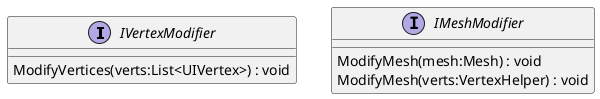 @startuml
interface IVertexModifier {
    ModifyVertices(verts:List<UIVertex>) : void
}
interface IMeshModifier {
    ModifyMesh(mesh:Mesh) : void
    ModifyMesh(verts:VertexHelper) : void
}
@enduml
